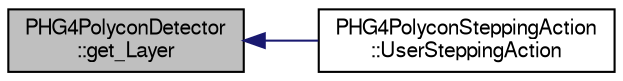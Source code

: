 digraph "PHG4PolyconDetector::get_Layer"
{
  bgcolor="transparent";
  edge [fontname="FreeSans",fontsize="10",labelfontname="FreeSans",labelfontsize="10"];
  node [fontname="FreeSans",fontsize="10",shape=record];
  rankdir="LR";
  Node1 [label="PHG4PolyconDetector\l::get_Layer",height=0.2,width=0.4,color="black", fillcolor="grey75", style="filled" fontcolor="black"];
  Node1 -> Node2 [dir="back",color="midnightblue",fontsize="10",style="solid",fontname="FreeSans"];
  Node2 [label="PHG4PolyconSteppingAction\l::UserSteppingAction",height=0.2,width=0.4,color="black",URL="$d3/d3d/classPHG4PolyconSteppingAction.html#a3c87e656ab7fe0670495941e0c545bfd",tooltip="stepping action "];
}
